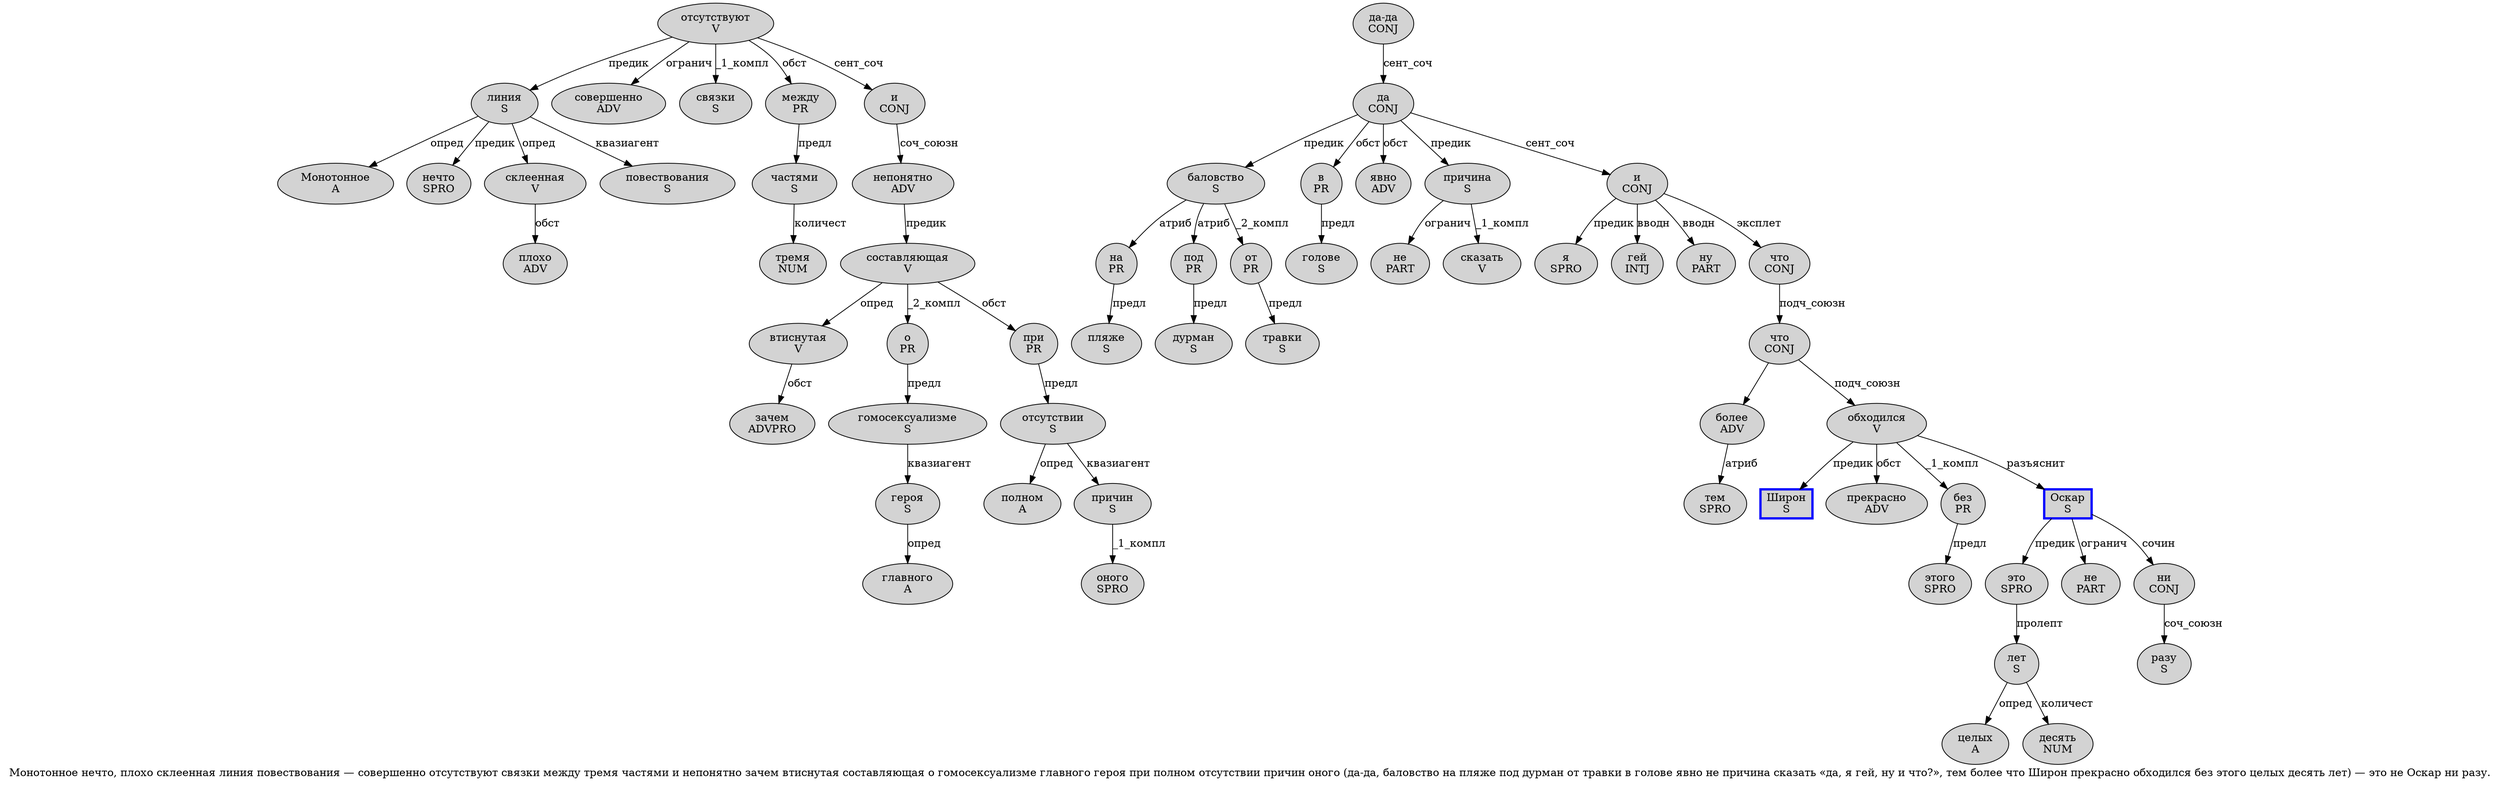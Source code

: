 digraph SENTENCE_4334 {
	graph [label="Монотонное нечто, плохо склеенная линия повествования — совершенно отсутствуют связки между тремя частями и непонятно зачем втиснутая составляющая о гомосексуализме главного героя при полном отсутствии причин оного (да-да, баловство на пляже под дурман от травки в голове явно не причина сказать «да, я гей, ну и что?», тем более что Широн прекрасно обходился без этого целых десять лет) — это не Оскар ни разу."]
	node [style=filled]
		0 [label="Монотонное
A" color="" fillcolor=lightgray penwidth=1 shape=ellipse]
		1 [label="нечто
SPRO" color="" fillcolor=lightgray penwidth=1 shape=ellipse]
		3 [label="плохо
ADV" color="" fillcolor=lightgray penwidth=1 shape=ellipse]
		4 [label="склеенная
V" color="" fillcolor=lightgray penwidth=1 shape=ellipse]
		5 [label="линия
S" color="" fillcolor=lightgray penwidth=1 shape=ellipse]
		6 [label="повествования
S" color="" fillcolor=lightgray penwidth=1 shape=ellipse]
		8 [label="совершенно
ADV" color="" fillcolor=lightgray penwidth=1 shape=ellipse]
		9 [label="отсутствуют
V" color="" fillcolor=lightgray penwidth=1 shape=ellipse]
		10 [label="связки
S" color="" fillcolor=lightgray penwidth=1 shape=ellipse]
		11 [label="между
PR" color="" fillcolor=lightgray penwidth=1 shape=ellipse]
		12 [label="тремя
NUM" color="" fillcolor=lightgray penwidth=1 shape=ellipse]
		13 [label="частями
S" color="" fillcolor=lightgray penwidth=1 shape=ellipse]
		14 [label="и
CONJ" color="" fillcolor=lightgray penwidth=1 shape=ellipse]
		15 [label="непонятно
ADV" color="" fillcolor=lightgray penwidth=1 shape=ellipse]
		16 [label="зачем
ADVPRO" color="" fillcolor=lightgray penwidth=1 shape=ellipse]
		17 [label="втиснутая
V" color="" fillcolor=lightgray penwidth=1 shape=ellipse]
		18 [label="составляющая
V" color="" fillcolor=lightgray penwidth=1 shape=ellipse]
		19 [label="о
PR" color="" fillcolor=lightgray penwidth=1 shape=ellipse]
		20 [label="гомосексуализме
S" color="" fillcolor=lightgray penwidth=1 shape=ellipse]
		21 [label="главного
A" color="" fillcolor=lightgray penwidth=1 shape=ellipse]
		22 [label="героя
S" color="" fillcolor=lightgray penwidth=1 shape=ellipse]
		23 [label="при
PR" color="" fillcolor=lightgray penwidth=1 shape=ellipse]
		24 [label="полном
A" color="" fillcolor=lightgray penwidth=1 shape=ellipse]
		25 [label="отсутствии
S" color="" fillcolor=lightgray penwidth=1 shape=ellipse]
		26 [label="причин
S" color="" fillcolor=lightgray penwidth=1 shape=ellipse]
		27 [label="оного
SPRO" color="" fillcolor=lightgray penwidth=1 shape=ellipse]
		29 [label="да-да
CONJ" color="" fillcolor=lightgray penwidth=1 shape=ellipse]
		31 [label="баловство
S" color="" fillcolor=lightgray penwidth=1 shape=ellipse]
		32 [label="на
PR" color="" fillcolor=lightgray penwidth=1 shape=ellipse]
		33 [label="пляже
S" color="" fillcolor=lightgray penwidth=1 shape=ellipse]
		34 [label="под
PR" color="" fillcolor=lightgray penwidth=1 shape=ellipse]
		35 [label="дурман
S" color="" fillcolor=lightgray penwidth=1 shape=ellipse]
		36 [label="от
PR" color="" fillcolor=lightgray penwidth=1 shape=ellipse]
		37 [label="травки
S" color="" fillcolor=lightgray penwidth=1 shape=ellipse]
		38 [label="в
PR" color="" fillcolor=lightgray penwidth=1 shape=ellipse]
		39 [label="голове
S" color="" fillcolor=lightgray penwidth=1 shape=ellipse]
		40 [label="явно
ADV" color="" fillcolor=lightgray penwidth=1 shape=ellipse]
		41 [label="не
PART" color="" fillcolor=lightgray penwidth=1 shape=ellipse]
		42 [label="причина
S" color="" fillcolor=lightgray penwidth=1 shape=ellipse]
		43 [label="сказать
V" color="" fillcolor=lightgray penwidth=1 shape=ellipse]
		45 [label="да
CONJ" color="" fillcolor=lightgray penwidth=1 shape=ellipse]
		47 [label="я
SPRO" color="" fillcolor=lightgray penwidth=1 shape=ellipse]
		48 [label="гей
INTJ" color="" fillcolor=lightgray penwidth=1 shape=ellipse]
		50 [label="ну
PART" color="" fillcolor=lightgray penwidth=1 shape=ellipse]
		51 [label="и
CONJ" color="" fillcolor=lightgray penwidth=1 shape=ellipse]
		52 [label="что
CONJ" color="" fillcolor=lightgray penwidth=1 shape=ellipse]
		56 [label="тем
SPRO" color="" fillcolor=lightgray penwidth=1 shape=ellipse]
		57 [label="более
ADV" color="" fillcolor=lightgray penwidth=1 shape=ellipse]
		58 [label="что
CONJ" color="" fillcolor=lightgray penwidth=1 shape=ellipse]
		59 [label="Широн
S" color=blue fillcolor=lightgray penwidth=3 shape=box]
		60 [label="прекрасно
ADV" color="" fillcolor=lightgray penwidth=1 shape=ellipse]
		61 [label="обходился
V" color="" fillcolor=lightgray penwidth=1 shape=ellipse]
		62 [label="без
PR" color="" fillcolor=lightgray penwidth=1 shape=ellipse]
		63 [label="этого
SPRO" color="" fillcolor=lightgray penwidth=1 shape=ellipse]
		64 [label="целых
A" color="" fillcolor=lightgray penwidth=1 shape=ellipse]
		65 [label="десять
NUM" color="" fillcolor=lightgray penwidth=1 shape=ellipse]
		66 [label="лет
S" color="" fillcolor=lightgray penwidth=1 shape=ellipse]
		69 [label="это
SPRO" color="" fillcolor=lightgray penwidth=1 shape=ellipse]
		70 [label="не
PART" color="" fillcolor=lightgray penwidth=1 shape=ellipse]
		71 [label="Оскар
S" color=blue fillcolor=lightgray penwidth=3 shape=box]
		72 [label="ни
CONJ" color="" fillcolor=lightgray penwidth=1 shape=ellipse]
		73 [label="разу
S" color="" fillcolor=lightgray penwidth=1 shape=ellipse]
			19 -> 20 [label="предл"]
			58 -> 57
			58 -> 61 [label="подч_союзн"]
			14 -> 15 [label="соч_союзн"]
			22 -> 21 [label="опред"]
			13 -> 12 [label="количест"]
			9 -> 5 [label="предик"]
			9 -> 8 [label="огранич"]
			9 -> 10 [label="_1_компл"]
			9 -> 11 [label="обст"]
			9 -> 14 [label="сент_соч"]
			31 -> 32 [label="атриб"]
			31 -> 34 [label="атриб"]
			31 -> 36 [label="_2_компл"]
			69 -> 66 [label="пролепт"]
			34 -> 35 [label="предл"]
			71 -> 69 [label="предик"]
			71 -> 70 [label="огранич"]
			71 -> 72 [label="сочин"]
			45 -> 31 [label="предик"]
			45 -> 38 [label="обст"]
			45 -> 40 [label="обст"]
			45 -> 42 [label="предик"]
			45 -> 51 [label="сент_соч"]
			36 -> 37 [label="предл"]
			61 -> 59 [label="предик"]
			61 -> 60 [label="обст"]
			61 -> 62 [label="_1_компл"]
			61 -> 71 [label="разъяснит"]
			42 -> 41 [label="огранич"]
			42 -> 43 [label="_1_компл"]
			32 -> 33 [label="предл"]
			23 -> 25 [label="предл"]
			72 -> 73 [label="соч_союзн"]
			15 -> 18 [label="предик"]
			17 -> 16 [label="обст"]
			66 -> 64 [label="опред"]
			66 -> 65 [label="количест"]
			25 -> 24 [label="опред"]
			25 -> 26 [label="квазиагент"]
			52 -> 58 [label="подч_союзн"]
			38 -> 39 [label="предл"]
			29 -> 45 [label="сент_соч"]
			4 -> 3 [label="обст"]
			5 -> 0 [label="опред"]
			5 -> 1 [label="предик"]
			5 -> 4 [label="опред"]
			5 -> 6 [label="квазиагент"]
			26 -> 27 [label="_1_компл"]
			51 -> 47 [label="предик"]
			51 -> 48 [label="вводн"]
			51 -> 50 [label="вводн"]
			51 -> 52 [label="эксплет"]
			18 -> 17 [label="опред"]
			18 -> 19 [label="_2_компл"]
			18 -> 23 [label="обст"]
			20 -> 22 [label="квазиагент"]
			57 -> 56 [label="атриб"]
			11 -> 13 [label="предл"]
			62 -> 63 [label="предл"]
}